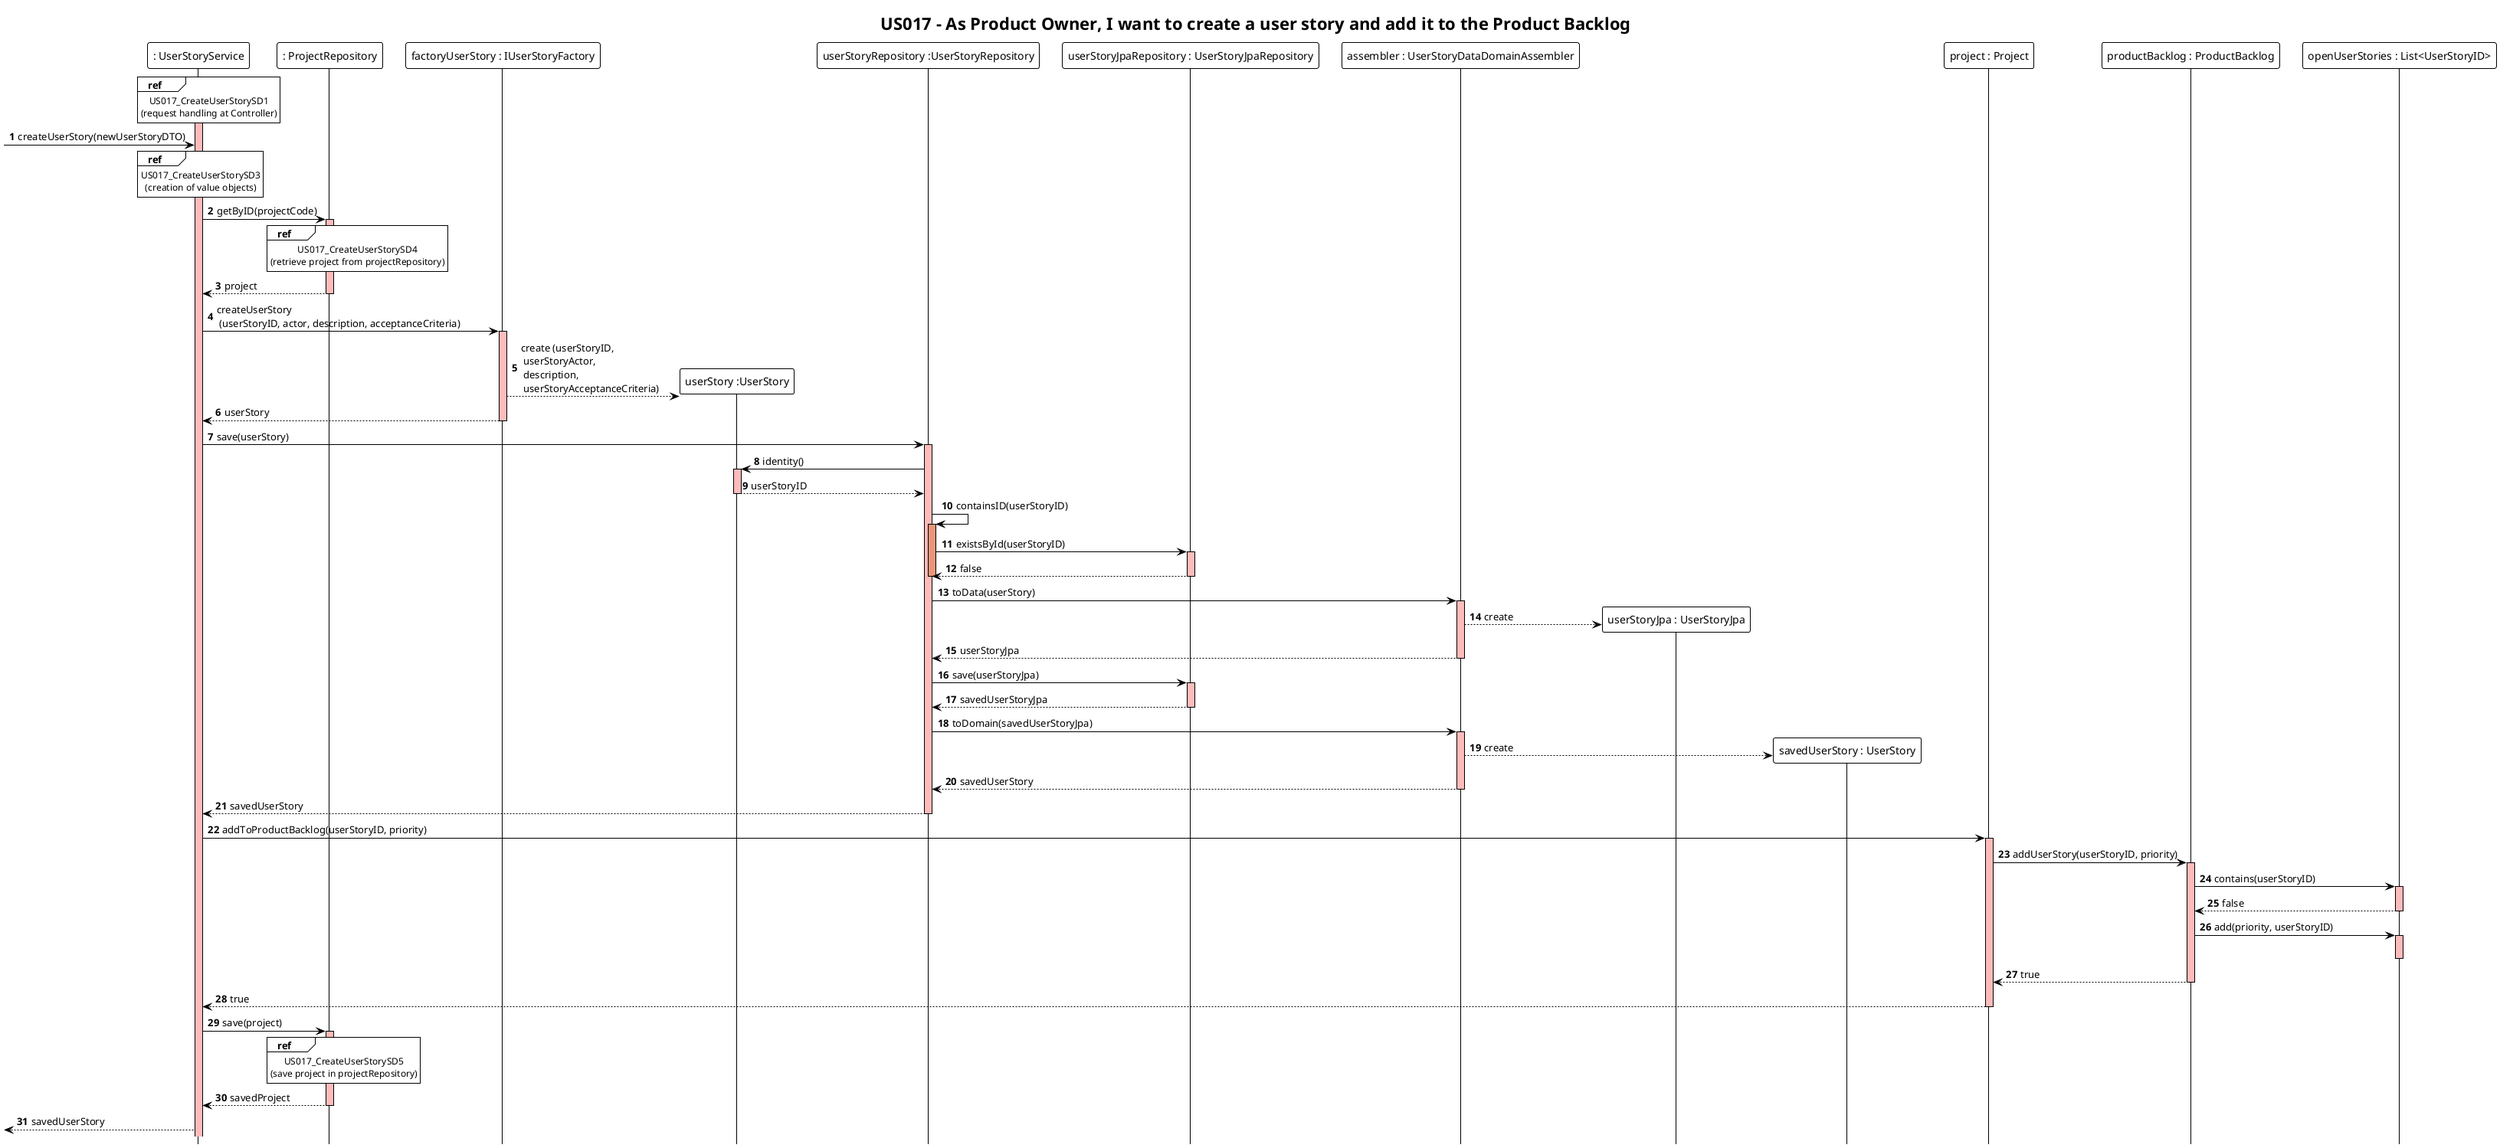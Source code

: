 @startuml
!theme plain
hide footbox
autonumber

skinparam sequence{
LifeLineBackgroundColor #FFBBBB
}

title US017 - As Product Owner, I want to create a user story and add it to the Product Backlog


participant ": UserStoryService" as service
participant ": ProjectRepository" as projectRepository
participant "factoryUserStory : IUserStoryFactory" as factory
participant "userStory :UserStory" as userStory
participant "userStoryRepository :UserStoryRepository" as usRepository
participant "userStoryJpaRepository : UserStoryJpaRepository" as jpa
participant "assembler : UserStoryDataDomainAssembler" as assembler
participant "userStoryJpa : UserStoryJpa" as userStoryJpa
'participant "savedUserStoryJpa : UserStoryJpa" as savedUserStoryJpa
participant "savedUserStory : UserStory" as savedUserStory
participant "project : Project" as project
participant "productBacklog : ProductBacklog" as backlog
participant "openUserStories : List<UserStoryID>" as uslist


ref over service : US017_CreateUserStorySD1\n(request handling at Controller)

activate service
-> service : createUserStory(newUserStoryDTO)
ref over service : US017_CreateUserStorySD3\n(creation of value objects)


service -> projectRepository: getByID(projectCode)

activate projectRepository
ref over projectRepository : US017_CreateUserStorySD4\n(retrieve project from projectRepository)
projectRepository --> service: project
deactivate



service -> factory:createUserStory\n (userStoryID, actor, description, acceptanceCriteria)

activate factory
factory --> userStory ** :create (userStoryID,\n userStoryActor,\n description, \n userStoryAcceptanceCriteria)
factory --> service :userStory
deactivate

service -> usRepository :save(userStory)

activate usRepository
usRepository -> userStory : identity()

activate userStory
userStory --> usRepository: userStoryID
deactivate

usRepository -> usRepository : containsID(userStoryID)
activate usRepository #DarkSalmon

usRepository -> jpa :existsById(userStoryID)

activate jpa
jpa --> usRepository : false
deactivate
deactivate

usRepository -> assembler : toData(userStory)

activate assembler
assembler --> userStoryJpa ** : create
assembler --> usRepository : userStoryJpa
deactivate

usRepository -> jpa : save(userStoryJpa)

activate jpa
'jpa --> savedUserStoryJpa ** : create
jpa --> usRepository : savedUserStoryJpa
deactivate

usRepository -> assembler : toDomain(savedUserStoryJpa)
activate assembler
assembler --> savedUserStory ** : create
assembler --> usRepository : savedUserStory
deactivate

usRepository --> service: savedUserStory
deactivate

service -> project :addToProductBacklog(userStoryID, priority)

activate project
project -> backlog: addUserStory(userStoryID, priority)

activate backlog
backlog -> uslist : contains(userStoryID)

activate uslist
uslist --> backlog : false
deactivate

backlog -> uslist : add(priority, userStoryID)
activate uslist
deactivate

backlog --> project : true
deactivate

project --> service : true
deactivate

service -> projectRepository : save(project)
activate projectRepository
ref over projectRepository : US017_CreateUserStorySD5\n(save project in projectRepository)
projectRepository --> service : savedProject
deactivate

[<-- service : savedUserStory
@enduml